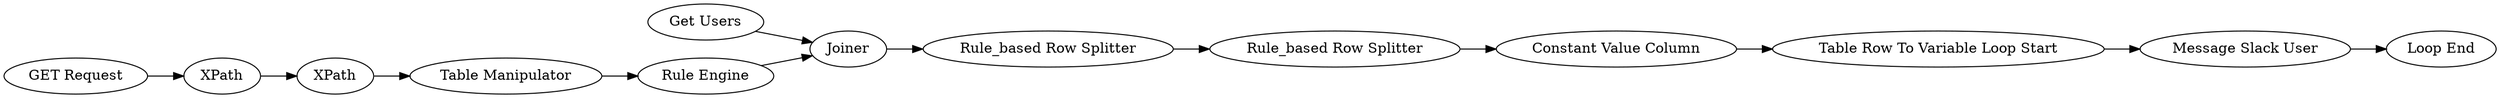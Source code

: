 digraph {
	4 -> 7
	16 -> 12
	12 -> 13
	13 -> 6
	3 -> 4
	10 -> 16
	6 -> 15
	1 -> 2
	9 -> 10
	2 -> 3
	5 -> 9
	7 -> 9
	5 [label="Get Users"]
	16 [label="Rule_based Row Splitter"]
	13 [label="Table Row To Variable Loop Start"]
	1 [label="GET Request"]
	7 [label="Rule Engine"]
	9 [label=Joiner]
	4 [label="Table Manipulator"]
	6 [label="Message Slack User"]
	15 [label="Loop End"]
	12 [label="Constant Value Column"]
	3 [label=XPath]
	2 [label=XPath]
	10 [label="Rule_based Row Splitter"]
	rankdir=LR
}
